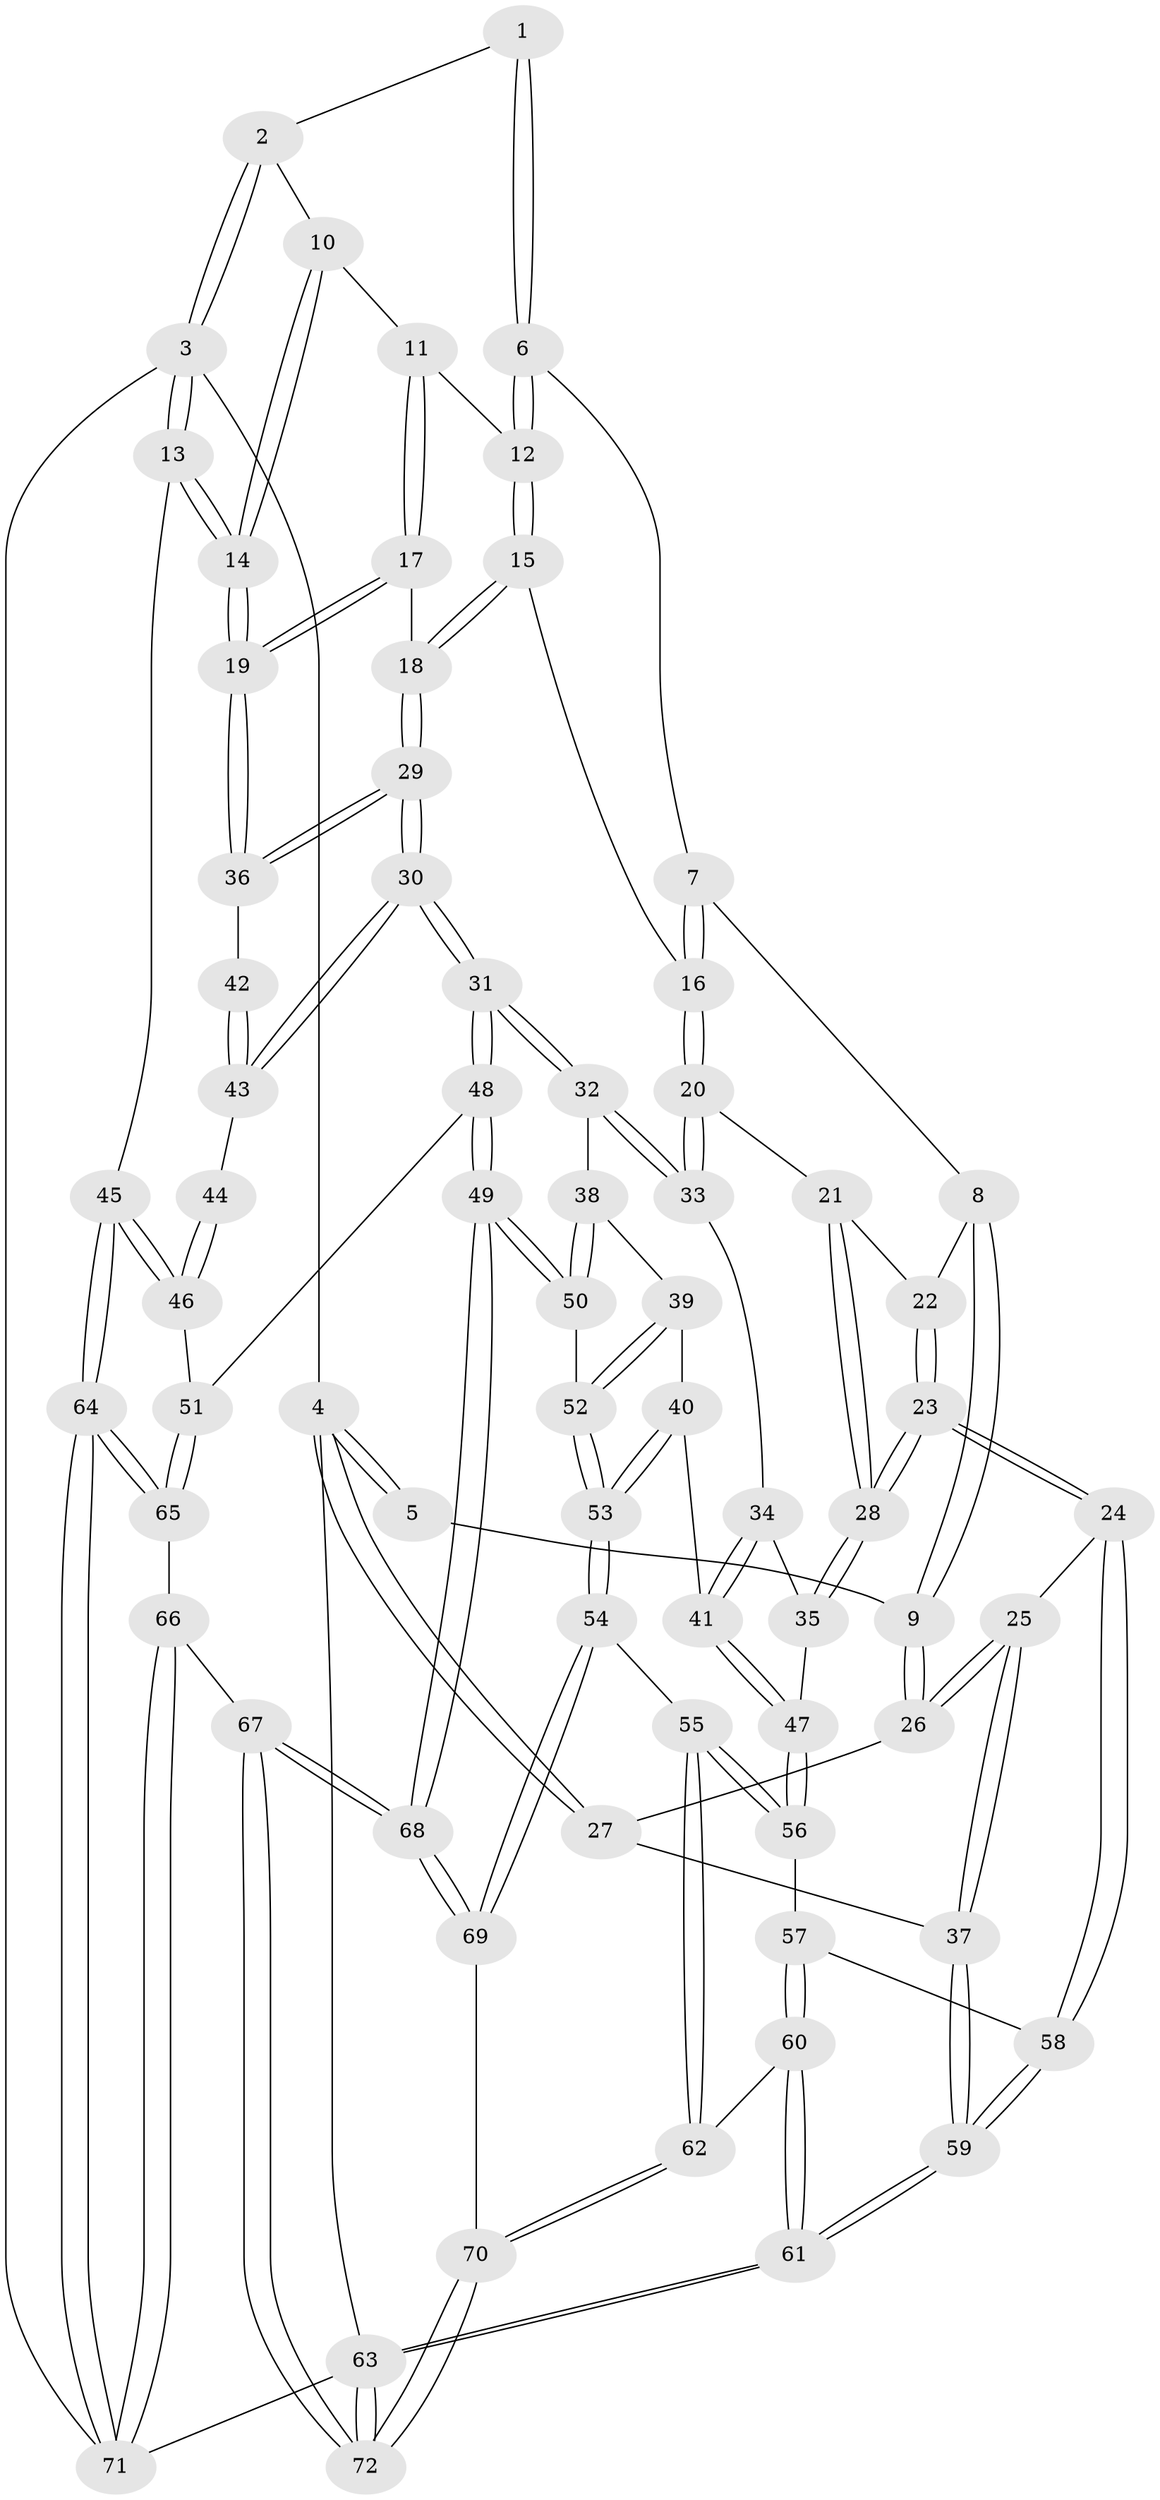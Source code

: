 // coarse degree distribution, {4: 0.3023255813953488, 5: 0.3953488372093023, 3: 0.18604651162790697, 6: 0.06976744186046512, 2: 0.023255813953488372, 7: 0.023255813953488372}
// Generated by graph-tools (version 1.1) at 2025/52/02/27/25 19:52:41]
// undirected, 72 vertices, 177 edges
graph export_dot {
graph [start="1"]
  node [color=gray90,style=filled];
  1 [pos="+0.3535326716042253+0"];
  2 [pos="+0.8055225326487992+0"];
  3 [pos="+1+0"];
  4 [pos="+0+0"];
  5 [pos="+0.17789235966799155+0"];
  6 [pos="+0.41435776598486385+0.002733315812200121"];
  7 [pos="+0.4046875655722631+0.07986309628240058"];
  8 [pos="+0.32905256630211366+0.23594869830691423"];
  9 [pos="+0.17168796270558107+0.24900637642066062"];
  10 [pos="+0.7947678415416829+0.08529109867685687"];
  11 [pos="+0.6919824844294115+0.17326536572636303"];
  12 [pos="+0.6718781585376519+0.17504505321496272"];
  13 [pos="+1+0.3000220223124738"];
  14 [pos="+1+0.3001444571605029"];
  15 [pos="+0.543205197028255+0.33539142267714184"];
  16 [pos="+0.524547657504688+0.34614765132900954"];
  17 [pos="+0.7837103693428389+0.34475963786339126"];
  18 [pos="+0.7474617000919108+0.3997964096856746"];
  19 [pos="+1+0.3217303772951382"];
  20 [pos="+0.5204264945156928+0.3517810828423792"];
  21 [pos="+0.3904000510579454+0.31783786005421316"];
  22 [pos="+0.3300925940534423+0.23884229951044317"];
  23 [pos="+0.21544113076631352+0.5002509659277019"];
  24 [pos="+0.21073537626931613+0.501681239049382"];
  25 [pos="+0.11421124042755677+0.47205378699496553"];
  26 [pos="+0.16953161091810487+0.2518798004105431"];
  27 [pos="+0+0.038065138365553065"];
  28 [pos="+0.23164252751571623+0.4977343742406531"];
  29 [pos="+0.7373094988912119+0.48508937908362154"];
  30 [pos="+0.7279282731357718+0.5261877425406765"];
  31 [pos="+0.7272930101299802+0.5275783948859117"];
  32 [pos="+0.552463866039036+0.48473828679024905"];
  33 [pos="+0.5115485185543686+0.43563634177531946"];
  34 [pos="+0.5059063038837698+0.4383237814748899"];
  35 [pos="+0.33437603183706366+0.5060352841519109"];
  36 [pos="+1+0.3943755192231983"];
  37 [pos="+0+0.514428692836197"];
  38 [pos="+0.5359588368128861+0.5716447434804277"];
  39 [pos="+0.49290421849480315+0.6002565008403601"];
  40 [pos="+0.4559719704488982+0.6090494653021318"];
  41 [pos="+0.44185696033409116+0.6084806778328786"];
  42 [pos="+1+0.4271384384075671"];
  43 [pos="+0.7449483967924038+0.5215689811512917"];
  44 [pos="+0.9493848436742653+0.498365448967641"];
  45 [pos="+1+0.6794282709516737"];
  46 [pos="+0.8501607564276172+0.6568759555428968"];
  47 [pos="+0.42467554598874013+0.6106695974601154"];
  48 [pos="+0.766073878535493+0.6740610826359064"];
  49 [pos="+0.7428878102392023+0.6921575690841165"];
  50 [pos="+0.613354365794437+0.7019359074107893"];
  51 [pos="+0.7957801143352758+0.6789993541110774"];
  52 [pos="+0.5309638744569143+0.748219925386865"];
  53 [pos="+0.5265137912650806+0.751612953910879"];
  54 [pos="+0.5090658203283287+0.7684414714948304"];
  55 [pos="+0.42564941934629963+0.7426888212029154"];
  56 [pos="+0.39639690607226813+0.7142902748020532"];
  57 [pos="+0.2765922450139306+0.694209902229029"];
  58 [pos="+0.26363485357471356+0.6788464468124839"];
  59 [pos="+0+0.9825260198298468"];
  60 [pos="+0.2617862198281248+0.8660033991729045"];
  61 [pos="+0+1"];
  62 [pos="+0.3271290811107503+0.8743945452660394"];
  63 [pos="+0+1"];
  64 [pos="+1+1"];
  65 [pos="+0.8676908218582814+0.7771803181420658"];
  66 [pos="+0.7522106824320142+1"];
  67 [pos="+0.6658826253871906+1"];
  68 [pos="+0.6556460415772225+1"];
  69 [pos="+0.525673857512141+0.9489962536916156"];
  70 [pos="+0.37852757115419866+0.9110419076502565"];
  71 [pos="+1+1"];
  72 [pos="+0.15367844252981644+1"];
  1 -- 2;
  1 -- 6;
  1 -- 6;
  2 -- 3;
  2 -- 3;
  2 -- 10;
  3 -- 4;
  3 -- 13;
  3 -- 13;
  3 -- 71;
  4 -- 5;
  4 -- 5;
  4 -- 27;
  4 -- 27;
  4 -- 63;
  5 -- 9;
  6 -- 7;
  6 -- 12;
  6 -- 12;
  7 -- 8;
  7 -- 16;
  7 -- 16;
  8 -- 9;
  8 -- 9;
  8 -- 22;
  9 -- 26;
  9 -- 26;
  10 -- 11;
  10 -- 14;
  10 -- 14;
  11 -- 12;
  11 -- 17;
  11 -- 17;
  12 -- 15;
  12 -- 15;
  13 -- 14;
  13 -- 14;
  13 -- 45;
  14 -- 19;
  14 -- 19;
  15 -- 16;
  15 -- 18;
  15 -- 18;
  16 -- 20;
  16 -- 20;
  17 -- 18;
  17 -- 19;
  17 -- 19;
  18 -- 29;
  18 -- 29;
  19 -- 36;
  19 -- 36;
  20 -- 21;
  20 -- 33;
  20 -- 33;
  21 -- 22;
  21 -- 28;
  21 -- 28;
  22 -- 23;
  22 -- 23;
  23 -- 24;
  23 -- 24;
  23 -- 28;
  23 -- 28;
  24 -- 25;
  24 -- 58;
  24 -- 58;
  25 -- 26;
  25 -- 26;
  25 -- 37;
  25 -- 37;
  26 -- 27;
  27 -- 37;
  28 -- 35;
  28 -- 35;
  29 -- 30;
  29 -- 30;
  29 -- 36;
  29 -- 36;
  30 -- 31;
  30 -- 31;
  30 -- 43;
  30 -- 43;
  31 -- 32;
  31 -- 32;
  31 -- 48;
  31 -- 48;
  32 -- 33;
  32 -- 33;
  32 -- 38;
  33 -- 34;
  34 -- 35;
  34 -- 41;
  34 -- 41;
  35 -- 47;
  36 -- 42;
  37 -- 59;
  37 -- 59;
  38 -- 39;
  38 -- 50;
  38 -- 50;
  39 -- 40;
  39 -- 52;
  39 -- 52;
  40 -- 41;
  40 -- 53;
  40 -- 53;
  41 -- 47;
  41 -- 47;
  42 -- 43;
  42 -- 43;
  43 -- 44;
  44 -- 46;
  44 -- 46;
  45 -- 46;
  45 -- 46;
  45 -- 64;
  45 -- 64;
  46 -- 51;
  47 -- 56;
  47 -- 56;
  48 -- 49;
  48 -- 49;
  48 -- 51;
  49 -- 50;
  49 -- 50;
  49 -- 68;
  49 -- 68;
  50 -- 52;
  51 -- 65;
  51 -- 65;
  52 -- 53;
  52 -- 53;
  53 -- 54;
  53 -- 54;
  54 -- 55;
  54 -- 69;
  54 -- 69;
  55 -- 56;
  55 -- 56;
  55 -- 62;
  55 -- 62;
  56 -- 57;
  57 -- 58;
  57 -- 60;
  57 -- 60;
  58 -- 59;
  58 -- 59;
  59 -- 61;
  59 -- 61;
  60 -- 61;
  60 -- 61;
  60 -- 62;
  61 -- 63;
  61 -- 63;
  62 -- 70;
  62 -- 70;
  63 -- 72;
  63 -- 72;
  63 -- 71;
  64 -- 65;
  64 -- 65;
  64 -- 71;
  64 -- 71;
  65 -- 66;
  66 -- 67;
  66 -- 71;
  66 -- 71;
  67 -- 68;
  67 -- 68;
  67 -- 72;
  67 -- 72;
  68 -- 69;
  68 -- 69;
  69 -- 70;
  70 -- 72;
  70 -- 72;
}
